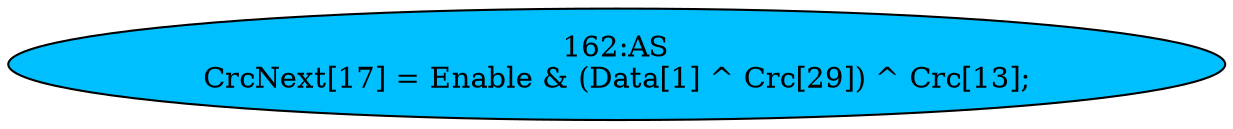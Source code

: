 strict digraph "" {
	node [label="\N"];
	"162:AS"	 [ast="<pyverilog.vparser.ast.Assign object at 0x7f417dccb650>",
		def_var="['CrcNext']",
		fillcolor=deepskyblue,
		label="162:AS
CrcNext[17] = Enable & (Data[1] ^ Crc[29]) ^ Crc[13];",
		statements="[]",
		style=filled,
		typ=Assign,
		use_var="['Enable', 'Data', 'Crc', 'Crc']"];
}
